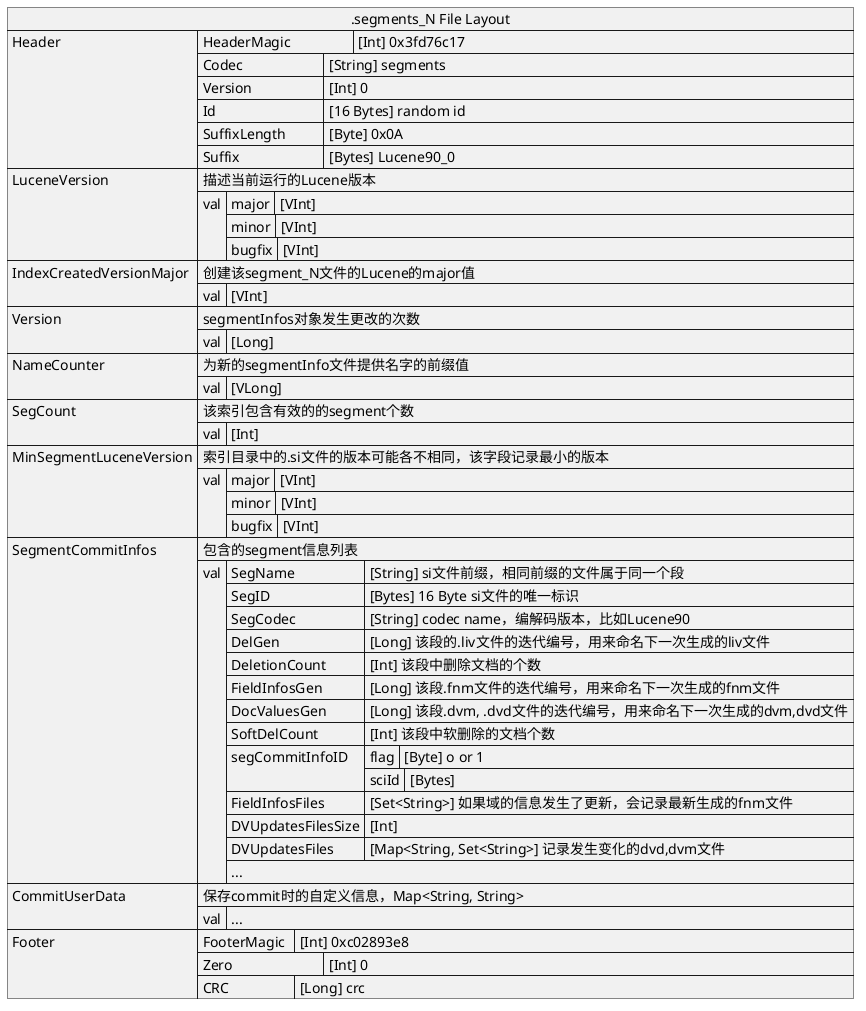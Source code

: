 1. segments_N文件（索引提交文件）
    segments_N文件保存该索引目前提交的索引信息。N后缀表示commit generation，当前使用的提交文件拥有最大的gen。由于旧的提交文件还被临时引用，或者
IndexDeletionPolicy的影响，所以可能会存在多个gen的提交文件。

@startuml
json ".segments_N File Layout" as J {
    "Header":[
       {"HeaderMagic\t\t": "[Int] 0x3fd76c17"},
       {"Codec\t\t\t": "[String] segments"},
       {"Version\t\t\t": "[Int] 0"},
       {"Id\t\t\t\t": "[16 Bytes] random id"},
       {"SuffixLength\t\t": "[Byte] 0x0A"},
       {"Suffix\t\t\t": "[Bytes] Lucene90_0"}
    ],
    "LuceneVersion":[
        "描述当前运行的Lucene版本",
        {"val": [
            {"major": "[VInt]"},
            {"minor": "[VInt]"},
            {"bugfix": "[VInt]"}
        ]}
    ],
    "IndexCreatedVersionMajor":[
        "创建该segment_N文件的Lucene的major值",
        {"val": [
            "[VInt]"
        ]}
    ],
    "Version":[
        "segmentInfos对象发生更改的次数",
        {"val": [
            "[Long]"
        ]}
    ],
    "NameCounter":[
        "为新的segmentInfo文件提供名字的前缀值",
        {"val": [
            "[VLong]"
        ]}
    ],
    "SegCount":[
        "该索引包含有效的的segment个数",
        {"val": [
            "[Int]"
        ]}
    ],
    "MinSegmentLuceneVersion":[
        "索引目录中的.si文件的版本可能各不相同，该字段记录最小的版本",
        {"val": [
            {"major": "[VInt]"},
            {"minor": "[VInt]"},
            {"bugfix": "[VInt]"}
        ]}
    ],
    "SegmentCommitInfos":[
        "包含的segment信息列表",
        {"val": [
            {
                "SegName": "[String] si文件前缀，相同前缀的文件属于同一个段",
                "SegID": "[Bytes] 16 Byte si文件的唯一标识",
                "SegCodec": "[String] codec name，编解码版本，比如Lucene90",
                "DelGen": "[Long] 该段的.liv文件的迭代编号，用来命名下一次生成的liv文件",
                "DeletionCount": "[Int] 该段中删除文档的个数",
                "FieldInfosGen": "[Long] 该段.fnm文件的迭代编号，用来命名下一次生成的fnm文件",
                "DocValuesGen": "[Long] 该段.dvm, .dvd文件的迭代编号，用来命名下一次生成的dvm,dvd文件",
                "SoftDelCount": "[Int] 该段中软删除的文档个数",
                "segCommitInfoID": [
                    {"flag": "[Byte] o or 1"},
                    {"sciId": "[Bytes]"}
                ],
                "FieldInfosFiles": "[Set<String>] 如果域的信息发生了更新，会记录最新生成的fnm文件",
                "DVUpdatesFilesSize": "[Int]",
                "DVUpdatesFiles": "[Map<String, Set<String>] 记录发生变化的dvd,dvm文件"
            },
            "..."
        ]}
    ],
    "CommitUserData":[
        "保存commit时的自定义信息，Map<String, String>",
        {"val": [
            "..."
        ]}
    ],
    "Footer":[
       {"FooterMagic\t": "[Int] 0xc02893e8"},
       {"Zero\t\t\t": "[Int] 0"},
       {"CRC\t\t\t": "[Long] crc"}
    ]
}
@enduml